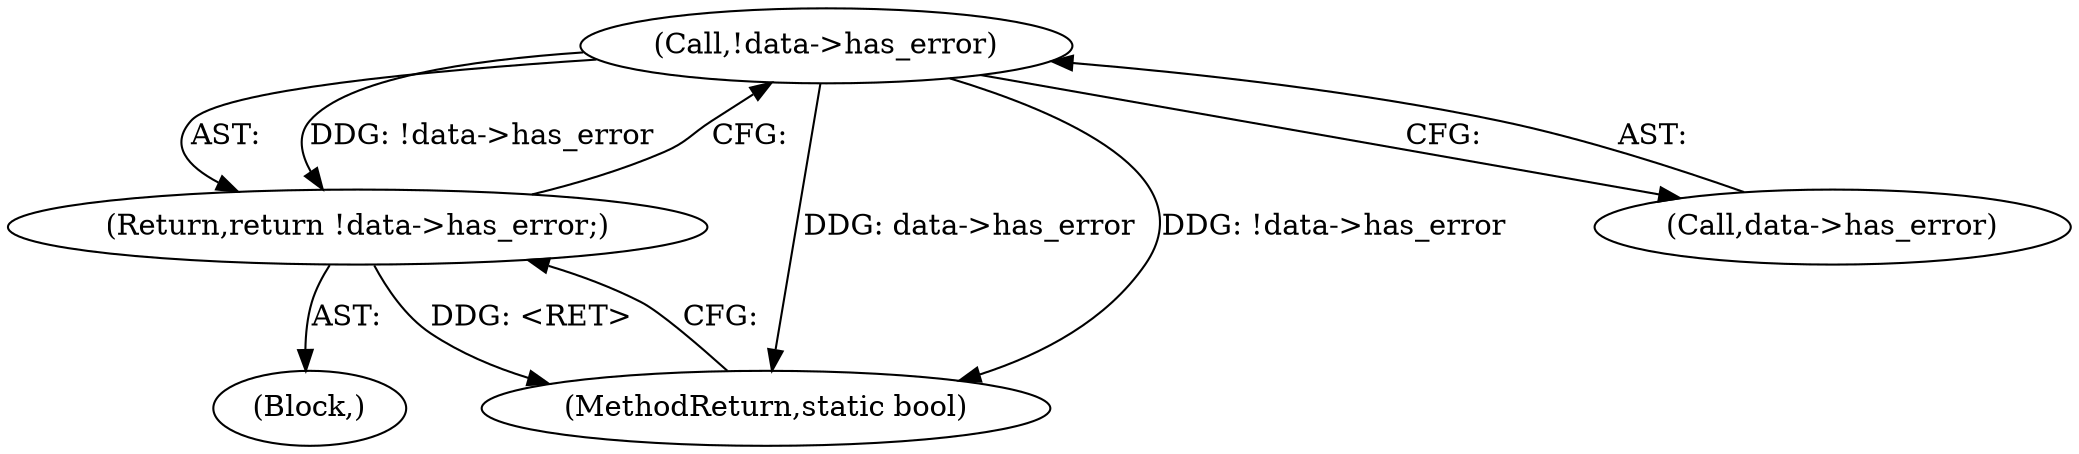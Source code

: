 digraph "0_samba_530d50a1abdcdf4d1775652d4c456c1274d83d8d_1@pointer" {
"1000484" [label="(Call,!data->has_error)"];
"1000483" [label="(Return,return !data->has_error;)"];
"1000116" [label="(Block,)"];
"1000484" [label="(Call,!data->has_error)"];
"1000628" [label="(MethodReturn,static bool)"];
"1000483" [label="(Return,return !data->has_error;)"];
"1000485" [label="(Call,data->has_error)"];
"1000484" -> "1000483"  [label="AST: "];
"1000484" -> "1000485"  [label="CFG: "];
"1000485" -> "1000484"  [label="AST: "];
"1000483" -> "1000484"  [label="CFG: "];
"1000484" -> "1000628"  [label="DDG: data->has_error"];
"1000484" -> "1000628"  [label="DDG: !data->has_error"];
"1000484" -> "1000483"  [label="DDG: !data->has_error"];
"1000483" -> "1000116"  [label="AST: "];
"1000628" -> "1000483"  [label="CFG: "];
"1000483" -> "1000628"  [label="DDG: <RET>"];
}
